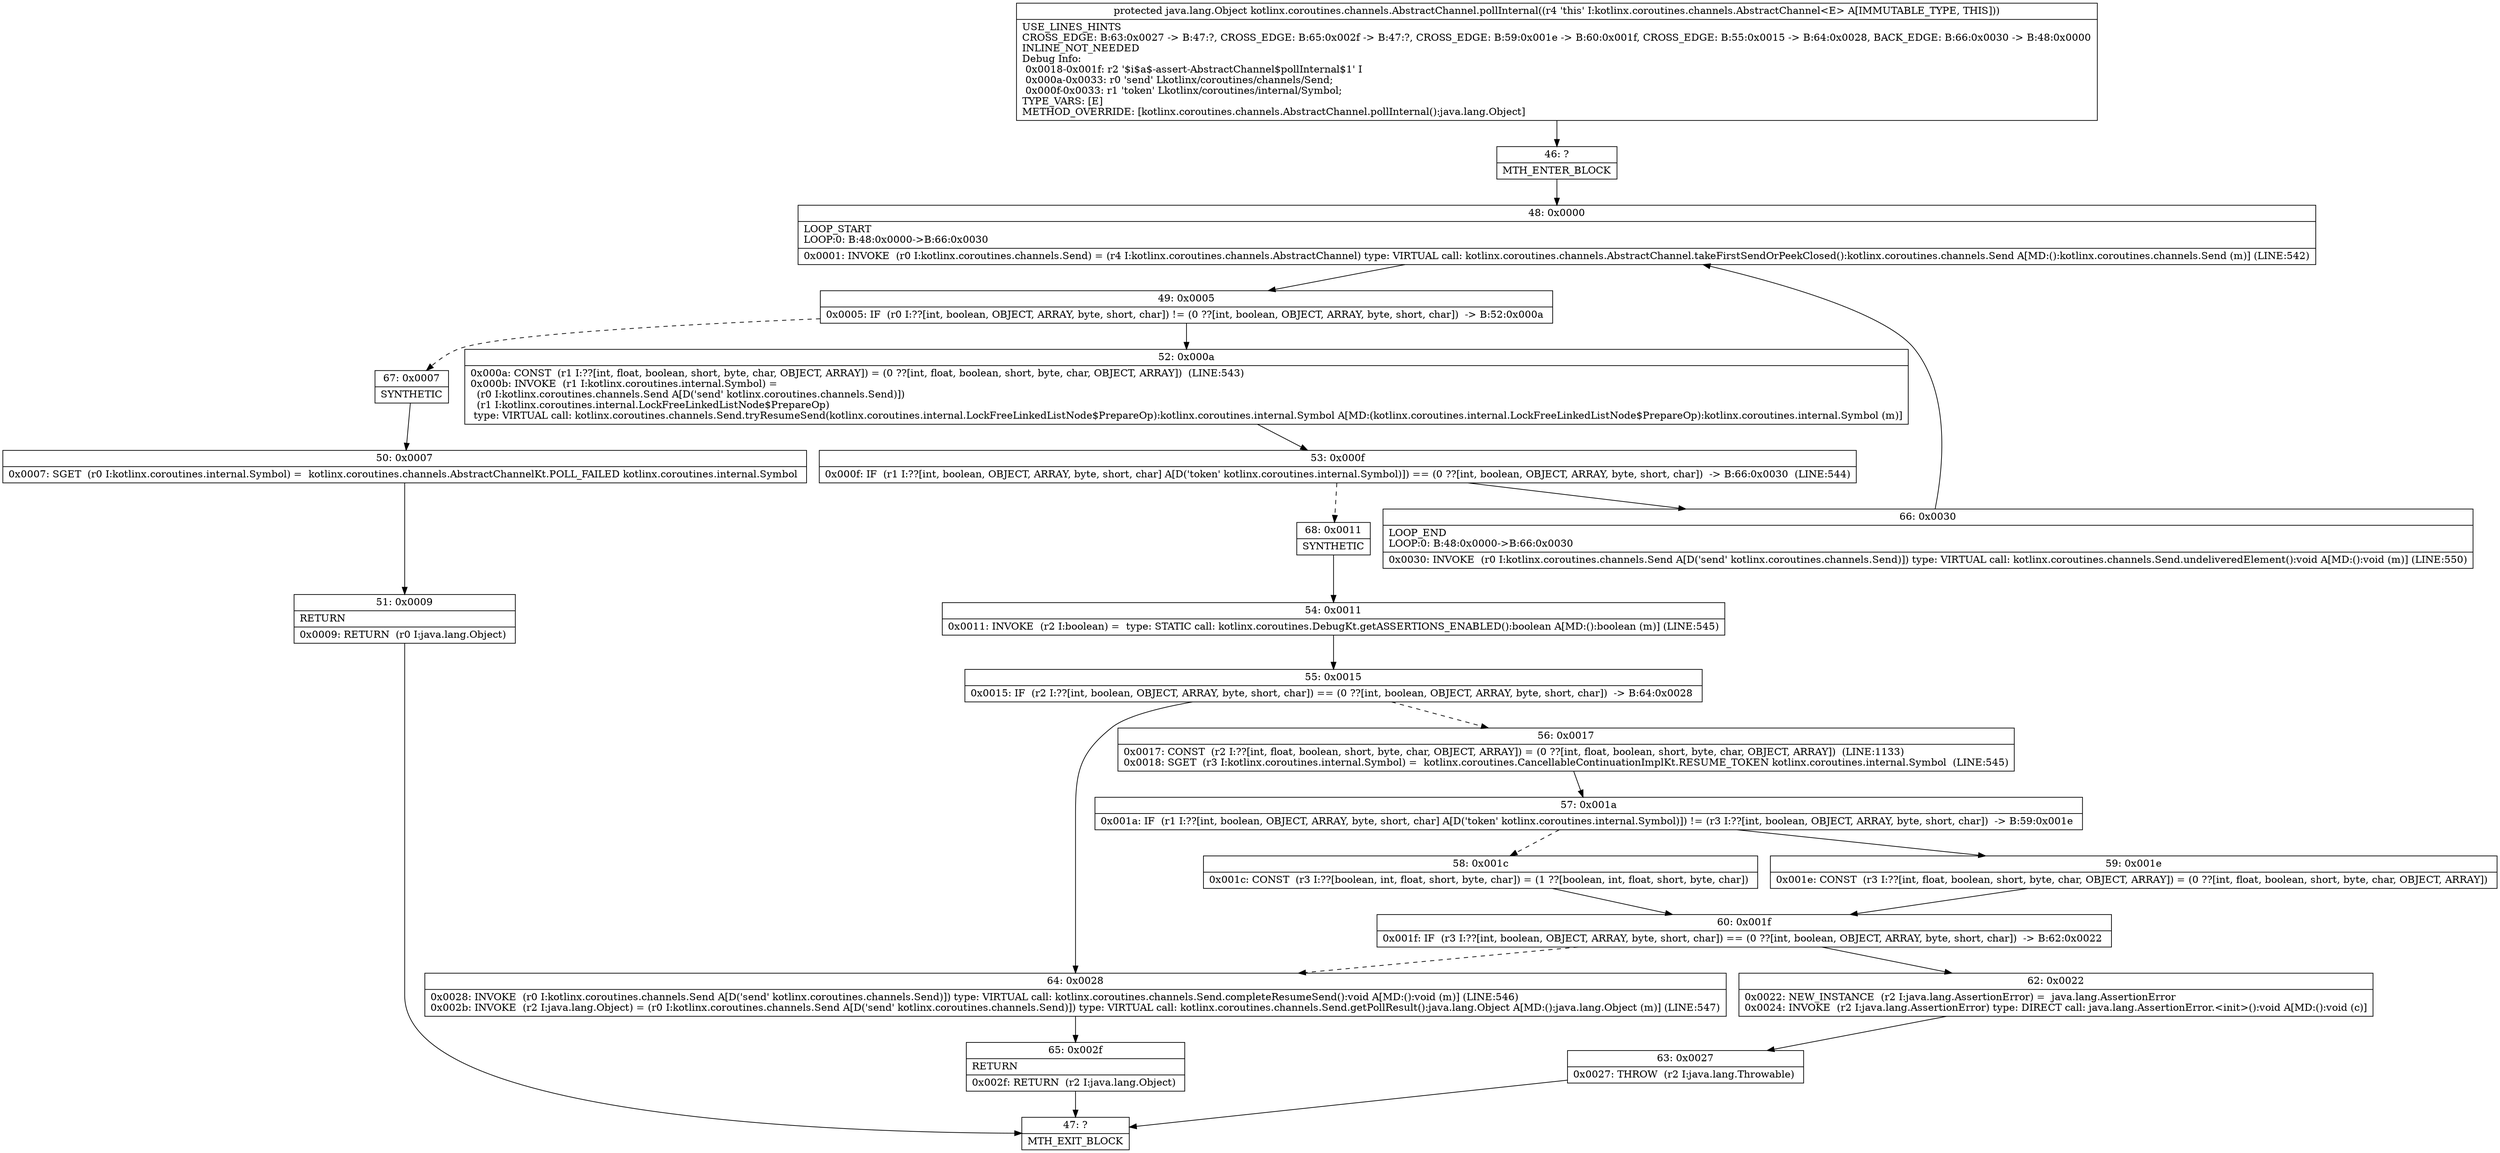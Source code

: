 digraph "CFG forkotlinx.coroutines.channels.AbstractChannel.pollInternal()Ljava\/lang\/Object;" {
Node_46 [shape=record,label="{46\:\ ?|MTH_ENTER_BLOCK\l}"];
Node_48 [shape=record,label="{48\:\ 0x0000|LOOP_START\lLOOP:0: B:48:0x0000\-\>B:66:0x0030\l|0x0001: INVOKE  (r0 I:kotlinx.coroutines.channels.Send) = (r4 I:kotlinx.coroutines.channels.AbstractChannel) type: VIRTUAL call: kotlinx.coroutines.channels.AbstractChannel.takeFirstSendOrPeekClosed():kotlinx.coroutines.channels.Send A[MD:():kotlinx.coroutines.channels.Send (m)] (LINE:542)\l}"];
Node_49 [shape=record,label="{49\:\ 0x0005|0x0005: IF  (r0 I:??[int, boolean, OBJECT, ARRAY, byte, short, char]) != (0 ??[int, boolean, OBJECT, ARRAY, byte, short, char])  \-\> B:52:0x000a \l}"];
Node_52 [shape=record,label="{52\:\ 0x000a|0x000a: CONST  (r1 I:??[int, float, boolean, short, byte, char, OBJECT, ARRAY]) = (0 ??[int, float, boolean, short, byte, char, OBJECT, ARRAY])  (LINE:543)\l0x000b: INVOKE  (r1 I:kotlinx.coroutines.internal.Symbol) = \l  (r0 I:kotlinx.coroutines.channels.Send A[D('send' kotlinx.coroutines.channels.Send)])\l  (r1 I:kotlinx.coroutines.internal.LockFreeLinkedListNode$PrepareOp)\l type: VIRTUAL call: kotlinx.coroutines.channels.Send.tryResumeSend(kotlinx.coroutines.internal.LockFreeLinkedListNode$PrepareOp):kotlinx.coroutines.internal.Symbol A[MD:(kotlinx.coroutines.internal.LockFreeLinkedListNode$PrepareOp):kotlinx.coroutines.internal.Symbol (m)]\l}"];
Node_53 [shape=record,label="{53\:\ 0x000f|0x000f: IF  (r1 I:??[int, boolean, OBJECT, ARRAY, byte, short, char] A[D('token' kotlinx.coroutines.internal.Symbol)]) == (0 ??[int, boolean, OBJECT, ARRAY, byte, short, char])  \-\> B:66:0x0030  (LINE:544)\l}"];
Node_66 [shape=record,label="{66\:\ 0x0030|LOOP_END\lLOOP:0: B:48:0x0000\-\>B:66:0x0030\l|0x0030: INVOKE  (r0 I:kotlinx.coroutines.channels.Send A[D('send' kotlinx.coroutines.channels.Send)]) type: VIRTUAL call: kotlinx.coroutines.channels.Send.undeliveredElement():void A[MD:():void (m)] (LINE:550)\l}"];
Node_68 [shape=record,label="{68\:\ 0x0011|SYNTHETIC\l}"];
Node_54 [shape=record,label="{54\:\ 0x0011|0x0011: INVOKE  (r2 I:boolean) =  type: STATIC call: kotlinx.coroutines.DebugKt.getASSERTIONS_ENABLED():boolean A[MD:():boolean (m)] (LINE:545)\l}"];
Node_55 [shape=record,label="{55\:\ 0x0015|0x0015: IF  (r2 I:??[int, boolean, OBJECT, ARRAY, byte, short, char]) == (0 ??[int, boolean, OBJECT, ARRAY, byte, short, char])  \-\> B:64:0x0028 \l}"];
Node_56 [shape=record,label="{56\:\ 0x0017|0x0017: CONST  (r2 I:??[int, float, boolean, short, byte, char, OBJECT, ARRAY]) = (0 ??[int, float, boolean, short, byte, char, OBJECT, ARRAY])  (LINE:1133)\l0x0018: SGET  (r3 I:kotlinx.coroutines.internal.Symbol) =  kotlinx.coroutines.CancellableContinuationImplKt.RESUME_TOKEN kotlinx.coroutines.internal.Symbol  (LINE:545)\l}"];
Node_57 [shape=record,label="{57\:\ 0x001a|0x001a: IF  (r1 I:??[int, boolean, OBJECT, ARRAY, byte, short, char] A[D('token' kotlinx.coroutines.internal.Symbol)]) != (r3 I:??[int, boolean, OBJECT, ARRAY, byte, short, char])  \-\> B:59:0x001e \l}"];
Node_58 [shape=record,label="{58\:\ 0x001c|0x001c: CONST  (r3 I:??[boolean, int, float, short, byte, char]) = (1 ??[boolean, int, float, short, byte, char]) \l}"];
Node_60 [shape=record,label="{60\:\ 0x001f|0x001f: IF  (r3 I:??[int, boolean, OBJECT, ARRAY, byte, short, char]) == (0 ??[int, boolean, OBJECT, ARRAY, byte, short, char])  \-\> B:62:0x0022 \l}"];
Node_62 [shape=record,label="{62\:\ 0x0022|0x0022: NEW_INSTANCE  (r2 I:java.lang.AssertionError) =  java.lang.AssertionError \l0x0024: INVOKE  (r2 I:java.lang.AssertionError) type: DIRECT call: java.lang.AssertionError.\<init\>():void A[MD:():void (c)]\l}"];
Node_63 [shape=record,label="{63\:\ 0x0027|0x0027: THROW  (r2 I:java.lang.Throwable) \l}"];
Node_47 [shape=record,label="{47\:\ ?|MTH_EXIT_BLOCK\l}"];
Node_59 [shape=record,label="{59\:\ 0x001e|0x001e: CONST  (r3 I:??[int, float, boolean, short, byte, char, OBJECT, ARRAY]) = (0 ??[int, float, boolean, short, byte, char, OBJECT, ARRAY]) \l}"];
Node_64 [shape=record,label="{64\:\ 0x0028|0x0028: INVOKE  (r0 I:kotlinx.coroutines.channels.Send A[D('send' kotlinx.coroutines.channels.Send)]) type: VIRTUAL call: kotlinx.coroutines.channels.Send.completeResumeSend():void A[MD:():void (m)] (LINE:546)\l0x002b: INVOKE  (r2 I:java.lang.Object) = (r0 I:kotlinx.coroutines.channels.Send A[D('send' kotlinx.coroutines.channels.Send)]) type: VIRTUAL call: kotlinx.coroutines.channels.Send.getPollResult():java.lang.Object A[MD:():java.lang.Object (m)] (LINE:547)\l}"];
Node_65 [shape=record,label="{65\:\ 0x002f|RETURN\l|0x002f: RETURN  (r2 I:java.lang.Object) \l}"];
Node_67 [shape=record,label="{67\:\ 0x0007|SYNTHETIC\l}"];
Node_50 [shape=record,label="{50\:\ 0x0007|0x0007: SGET  (r0 I:kotlinx.coroutines.internal.Symbol) =  kotlinx.coroutines.channels.AbstractChannelKt.POLL_FAILED kotlinx.coroutines.internal.Symbol \l}"];
Node_51 [shape=record,label="{51\:\ 0x0009|RETURN\l|0x0009: RETURN  (r0 I:java.lang.Object) \l}"];
MethodNode[shape=record,label="{protected java.lang.Object kotlinx.coroutines.channels.AbstractChannel.pollInternal((r4 'this' I:kotlinx.coroutines.channels.AbstractChannel\<E\> A[IMMUTABLE_TYPE, THIS]))  | USE_LINES_HINTS\lCROSS_EDGE: B:63:0x0027 \-\> B:47:?, CROSS_EDGE: B:65:0x002f \-\> B:47:?, CROSS_EDGE: B:59:0x001e \-\> B:60:0x001f, CROSS_EDGE: B:55:0x0015 \-\> B:64:0x0028, BACK_EDGE: B:66:0x0030 \-\> B:48:0x0000\lINLINE_NOT_NEEDED\lDebug Info:\l  0x0018\-0x001f: r2 '$i$a$\-assert\-AbstractChannel$pollInternal$1' I\l  0x000a\-0x0033: r0 'send' Lkotlinx\/coroutines\/channels\/Send;\l  0x000f\-0x0033: r1 'token' Lkotlinx\/coroutines\/internal\/Symbol;\lTYPE_VARS: [E]\lMETHOD_OVERRIDE: [kotlinx.coroutines.channels.AbstractChannel.pollInternal():java.lang.Object]\l}"];
MethodNode -> Node_46;Node_46 -> Node_48;
Node_48 -> Node_49;
Node_49 -> Node_52;
Node_49 -> Node_67[style=dashed];
Node_52 -> Node_53;
Node_53 -> Node_66;
Node_53 -> Node_68[style=dashed];
Node_66 -> Node_48;
Node_68 -> Node_54;
Node_54 -> Node_55;
Node_55 -> Node_56[style=dashed];
Node_55 -> Node_64;
Node_56 -> Node_57;
Node_57 -> Node_58[style=dashed];
Node_57 -> Node_59;
Node_58 -> Node_60;
Node_60 -> Node_62;
Node_60 -> Node_64[style=dashed];
Node_62 -> Node_63;
Node_63 -> Node_47;
Node_59 -> Node_60;
Node_64 -> Node_65;
Node_65 -> Node_47;
Node_67 -> Node_50;
Node_50 -> Node_51;
Node_51 -> Node_47;
}

